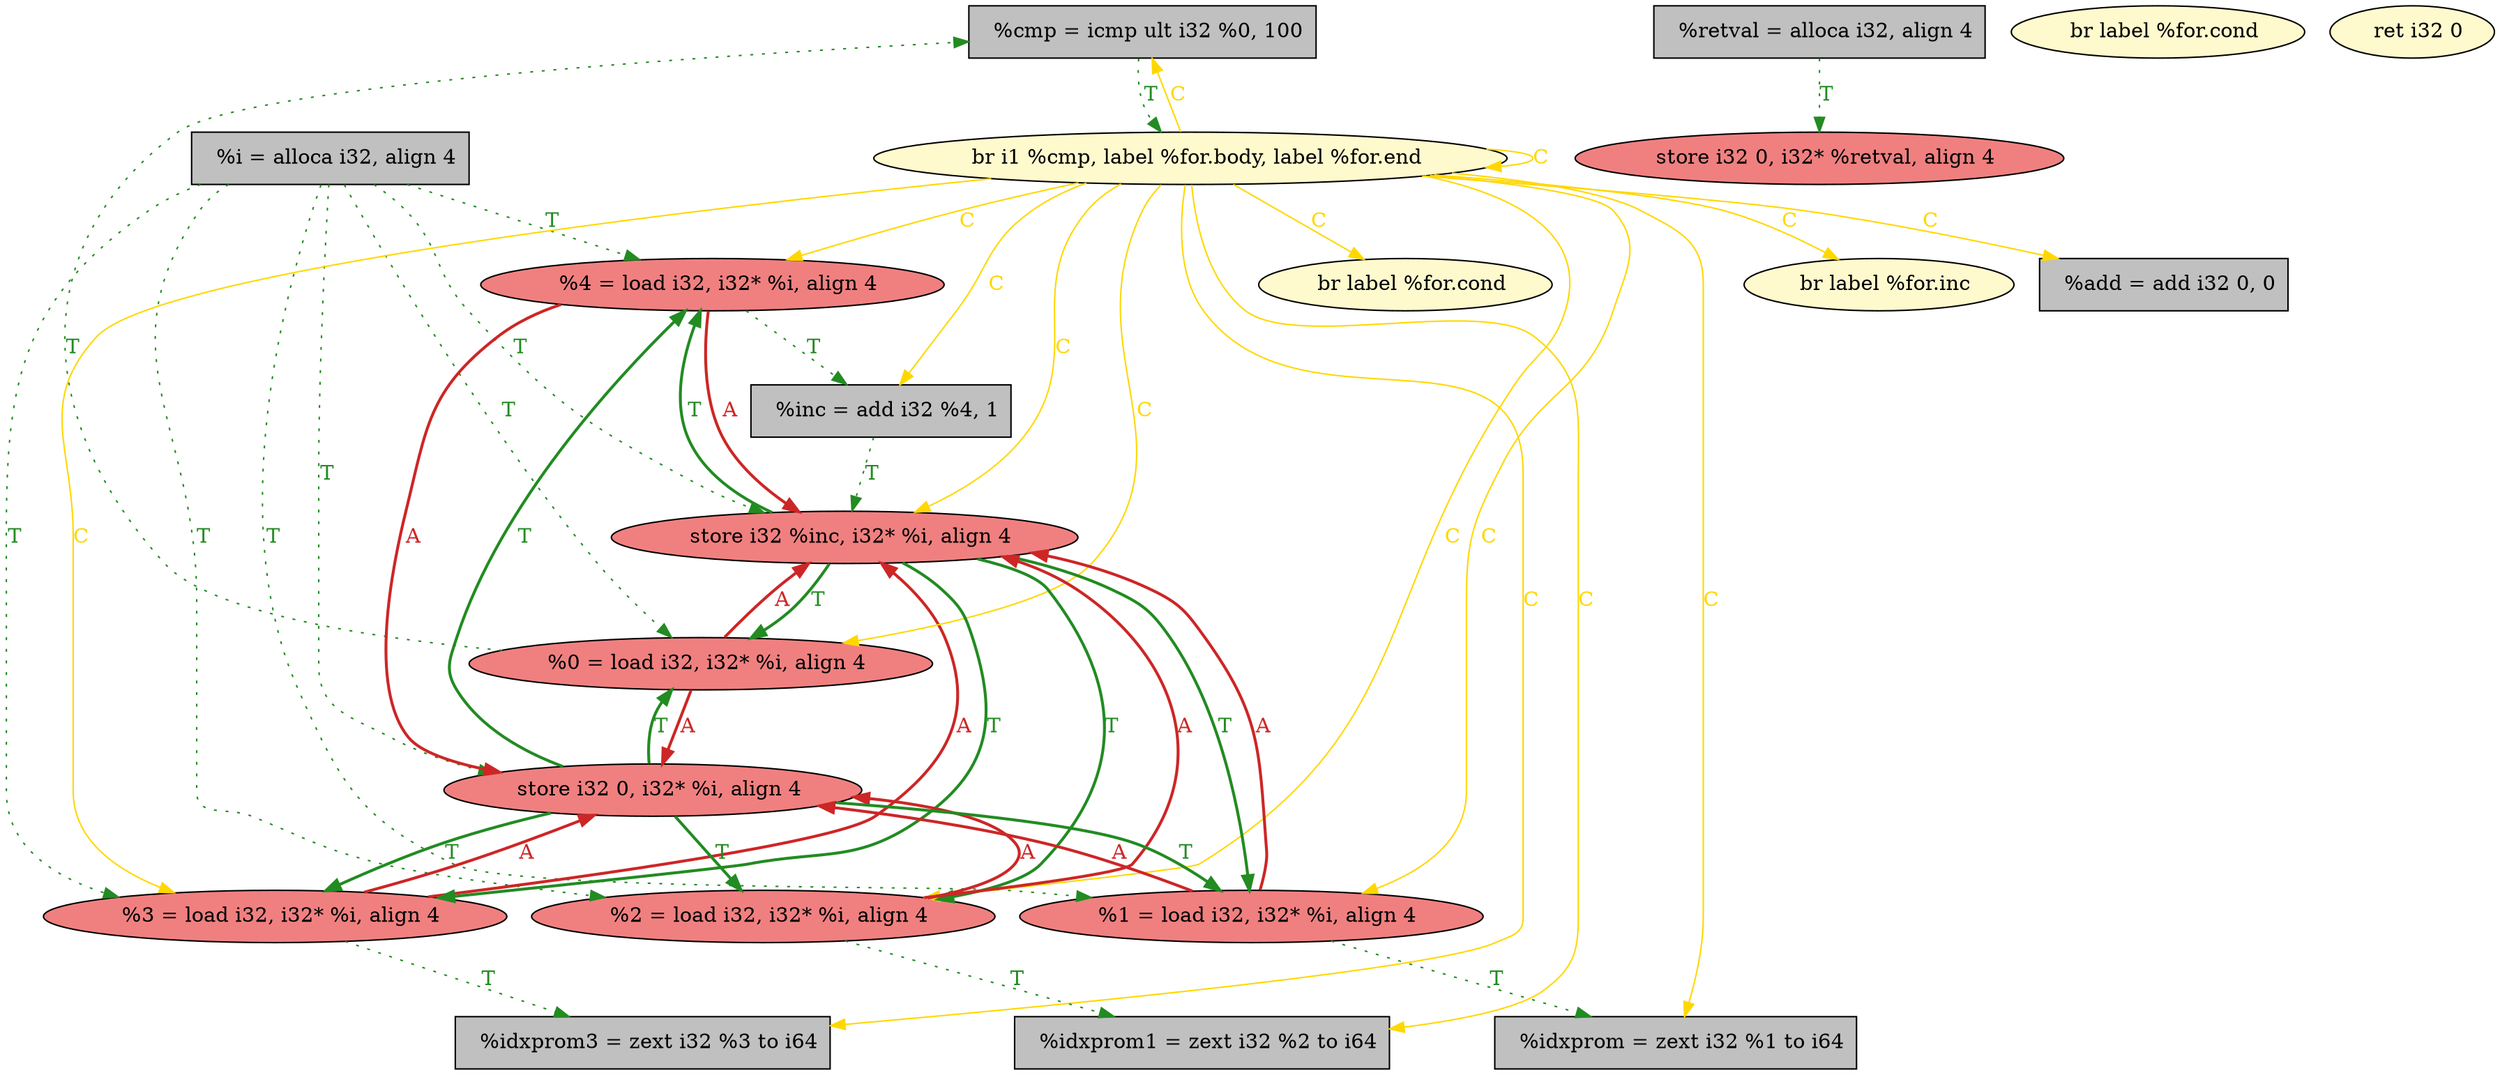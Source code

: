 
digraph G {


node20 [fillcolor=grey,label="  %cmp = icmp ult i32 %0, 100",shape=rectangle,style=filled ]
node19 [fillcolor=lightcoral,label="  %0 = load i32, i32* %i, align 4",shape=ellipse,style=filled ]
node18 [fillcolor=grey,label="  %idxprom3 = zext i32 %3 to i64",shape=rectangle,style=filled ]
node17 [fillcolor=grey,label="  %idxprom = zext i32 %1 to i64",shape=rectangle,style=filled ]
node16 [fillcolor=grey,label="  %i = alloca i32, align 4",shape=rectangle,style=filled ]
node4 [fillcolor=lightcoral,label="  %3 = load i32, i32* %i, align 4",shape=ellipse,style=filled ]
node8 [fillcolor=grey,label="  %inc = add i32 %4, 1",shape=rectangle,style=filled ]
node15 [fillcolor=lemonchiffon,label="  br label %for.cond",shape=ellipse,style=filled ]
node0 [fillcolor=lemonchiffon,label="  br label %for.inc",shape=ellipse,style=filled ]
node11 [fillcolor=grey,label="  %retval = alloca i32, align 4",shape=rectangle,style=filled ]
node3 [fillcolor=lemonchiffon,label="  br i1 %cmp, label %for.body, label %for.end",shape=ellipse,style=filled ]
node2 [fillcolor=lightcoral,label="  store i32 0, i32* %retval, align 4",shape=ellipse,style=filled ]
node12 [fillcolor=lightcoral,label="  store i32 %inc, i32* %i, align 4",shape=ellipse,style=filled ]
node13 [fillcolor=grey,label="  %add = add i32 0, 0",shape=rectangle,style=filled ]
node1 [fillcolor=lightcoral,label="  %2 = load i32, i32* %i, align 4",shape=ellipse,style=filled ]
node6 [fillcolor=grey,label="  %idxprom1 = zext i32 %2 to i64",shape=rectangle,style=filled ]
node14 [fillcolor=lightcoral,label="  %1 = load i32, i32* %i, align 4",shape=ellipse,style=filled ]
node7 [fillcolor=lemonchiffon,label="  br label %for.cond",shape=ellipse,style=filled ]
node9 [fillcolor=lightcoral,label="  %4 = load i32, i32* %i, align 4",shape=ellipse,style=filled ]
node5 [fillcolor=lightcoral,label="  store i32 0, i32* %i, align 4",shape=ellipse,style=filled ]
node10 [fillcolor=lemonchiffon,label="  ret i32 0",shape=ellipse,style=filled ]

node3->node19 [color=gold,label="C",fontcolor=gold ]
node16->node12 [style=dotted,color=forestgreen,label="T",penwidth=1.0,fontcolor=forestgreen ]
node4->node12 [style=solid,color=firebrick3,label="A",penwidth=2.0,fontcolor=firebrick3 ]
node12->node4 [style=solid,color=forestgreen,label="T",penwidth=2.0,fontcolor=forestgreen ]
node14->node5 [style=solid,color=firebrick3,label="A",penwidth=2.0,fontcolor=firebrick3 ]
node5->node14 [style=solid,color=forestgreen,label="T",penwidth=2.0,fontcolor=forestgreen ]
node3->node8 [color=gold,label="C",fontcolor=gold ]
node19->node12 [style=solid,color=firebrick3,label="A",penwidth=2.0,fontcolor=firebrick3 ]
node16->node9 [style=dotted,color=forestgreen,label="T",penwidth=1.0,fontcolor=forestgreen ]
node1->node5 [style=solid,color=firebrick3,label="A",penwidth=2.0,fontcolor=firebrick3 ]
node3->node13 [color=gold,label="C",fontcolor=gold ]
node5->node19 [style=solid,color=forestgreen,label="T",penwidth=2.0,fontcolor=forestgreen ]
node12->node14 [style=solid,color=forestgreen,label="T",penwidth=2.0,fontcolor=forestgreen ]
node5->node1 [style=solid,color=forestgreen,label="T",penwidth=2.0,fontcolor=forestgreen ]
node3->node18 [color=gold,label="C",fontcolor=gold ]
node14->node12 [style=solid,color=firebrick3,label="A",penwidth=2.0,fontcolor=firebrick3 ]
node4->node18 [style=dotted,color=forestgreen,label="T",penwidth=1.0,fontcolor=forestgreen ]
node5->node4 [style=solid,color=forestgreen,label="T",penwidth=2.0,fontcolor=forestgreen ]
node9->node12 [style=solid,color=firebrick3,label="A",penwidth=2.0,fontcolor=firebrick3 ]
node3->node0 [color=gold,label="C",fontcolor=gold ]
node3->node14 [color=gold,label="C",fontcolor=gold ]
node16->node4 [style=dotted,color=forestgreen,label="T",penwidth=1.0,fontcolor=forestgreen ]
node16->node14 [style=dotted,color=forestgreen,label="T",penwidth=1.0,fontcolor=forestgreen ]
node3->node20 [color=gold,label="C",fontcolor=gold ]
node19->node5 [style=solid,color=firebrick3,label="A",penwidth=2.0,fontcolor=firebrick3 ]
node12->node19 [style=solid,color=forestgreen,label="T",penwidth=2.0,fontcolor=forestgreen ]
node3->node17 [color=gold,label="C",fontcolor=gold ]
node9->node5 [style=solid,color=firebrick3,label="A",penwidth=2.0,fontcolor=firebrick3 ]
node19->node20 [style=dotted,color=forestgreen,label="T",penwidth=1.0,fontcolor=forestgreen ]
node3->node15 [color=gold,label="C",fontcolor=gold ]
node3->node4 [color=gold,label="C",fontcolor=gold ]
node16->node5 [style=dotted,color=forestgreen,label="T",penwidth=1.0,fontcolor=forestgreen ]
node5->node9 [style=solid,color=forestgreen,label="T",penwidth=2.0,fontcolor=forestgreen ]
node8->node12 [style=dotted,color=forestgreen,label="T",penwidth=1.0,fontcolor=forestgreen ]
node12->node1 [style=solid,color=forestgreen,label="T",penwidth=2.0,fontcolor=forestgreen ]
node3->node1 [color=gold,label="C",fontcolor=gold ]
node14->node17 [style=dotted,color=forestgreen,label="T",penwidth=1.0,fontcolor=forestgreen ]
node3->node3 [color=gold,label="C",fontcolor=gold ]
node16->node19 [style=dotted,color=forestgreen,label="T",penwidth=1.0,fontcolor=forestgreen ]
node3->node12 [color=gold,label="C",fontcolor=gold ]
node9->node8 [style=dotted,color=forestgreen,label="T",penwidth=1.0,fontcolor=forestgreen ]
node12->node9 [style=solid,color=forestgreen,label="T",penwidth=2.0,fontcolor=forestgreen ]
node1->node12 [style=solid,color=firebrick3,label="A",penwidth=2.0,fontcolor=firebrick3 ]
node3->node9 [color=gold,label="C",fontcolor=gold ]
node3->node6 [color=gold,label="C",fontcolor=gold ]
node16->node1 [style=dotted,color=forestgreen,label="T",penwidth=1.0,fontcolor=forestgreen ]
node1->node6 [style=dotted,color=forestgreen,label="T",penwidth=1.0,fontcolor=forestgreen ]
node11->node2 [style=dotted,color=forestgreen,label="T",penwidth=1.0,fontcolor=forestgreen ]
node20->node3 [style=dotted,color=forestgreen,label="T",penwidth=1.0,fontcolor=forestgreen ]
node4->node5 [style=solid,color=firebrick3,label="A",penwidth=2.0,fontcolor=firebrick3 ]


}

